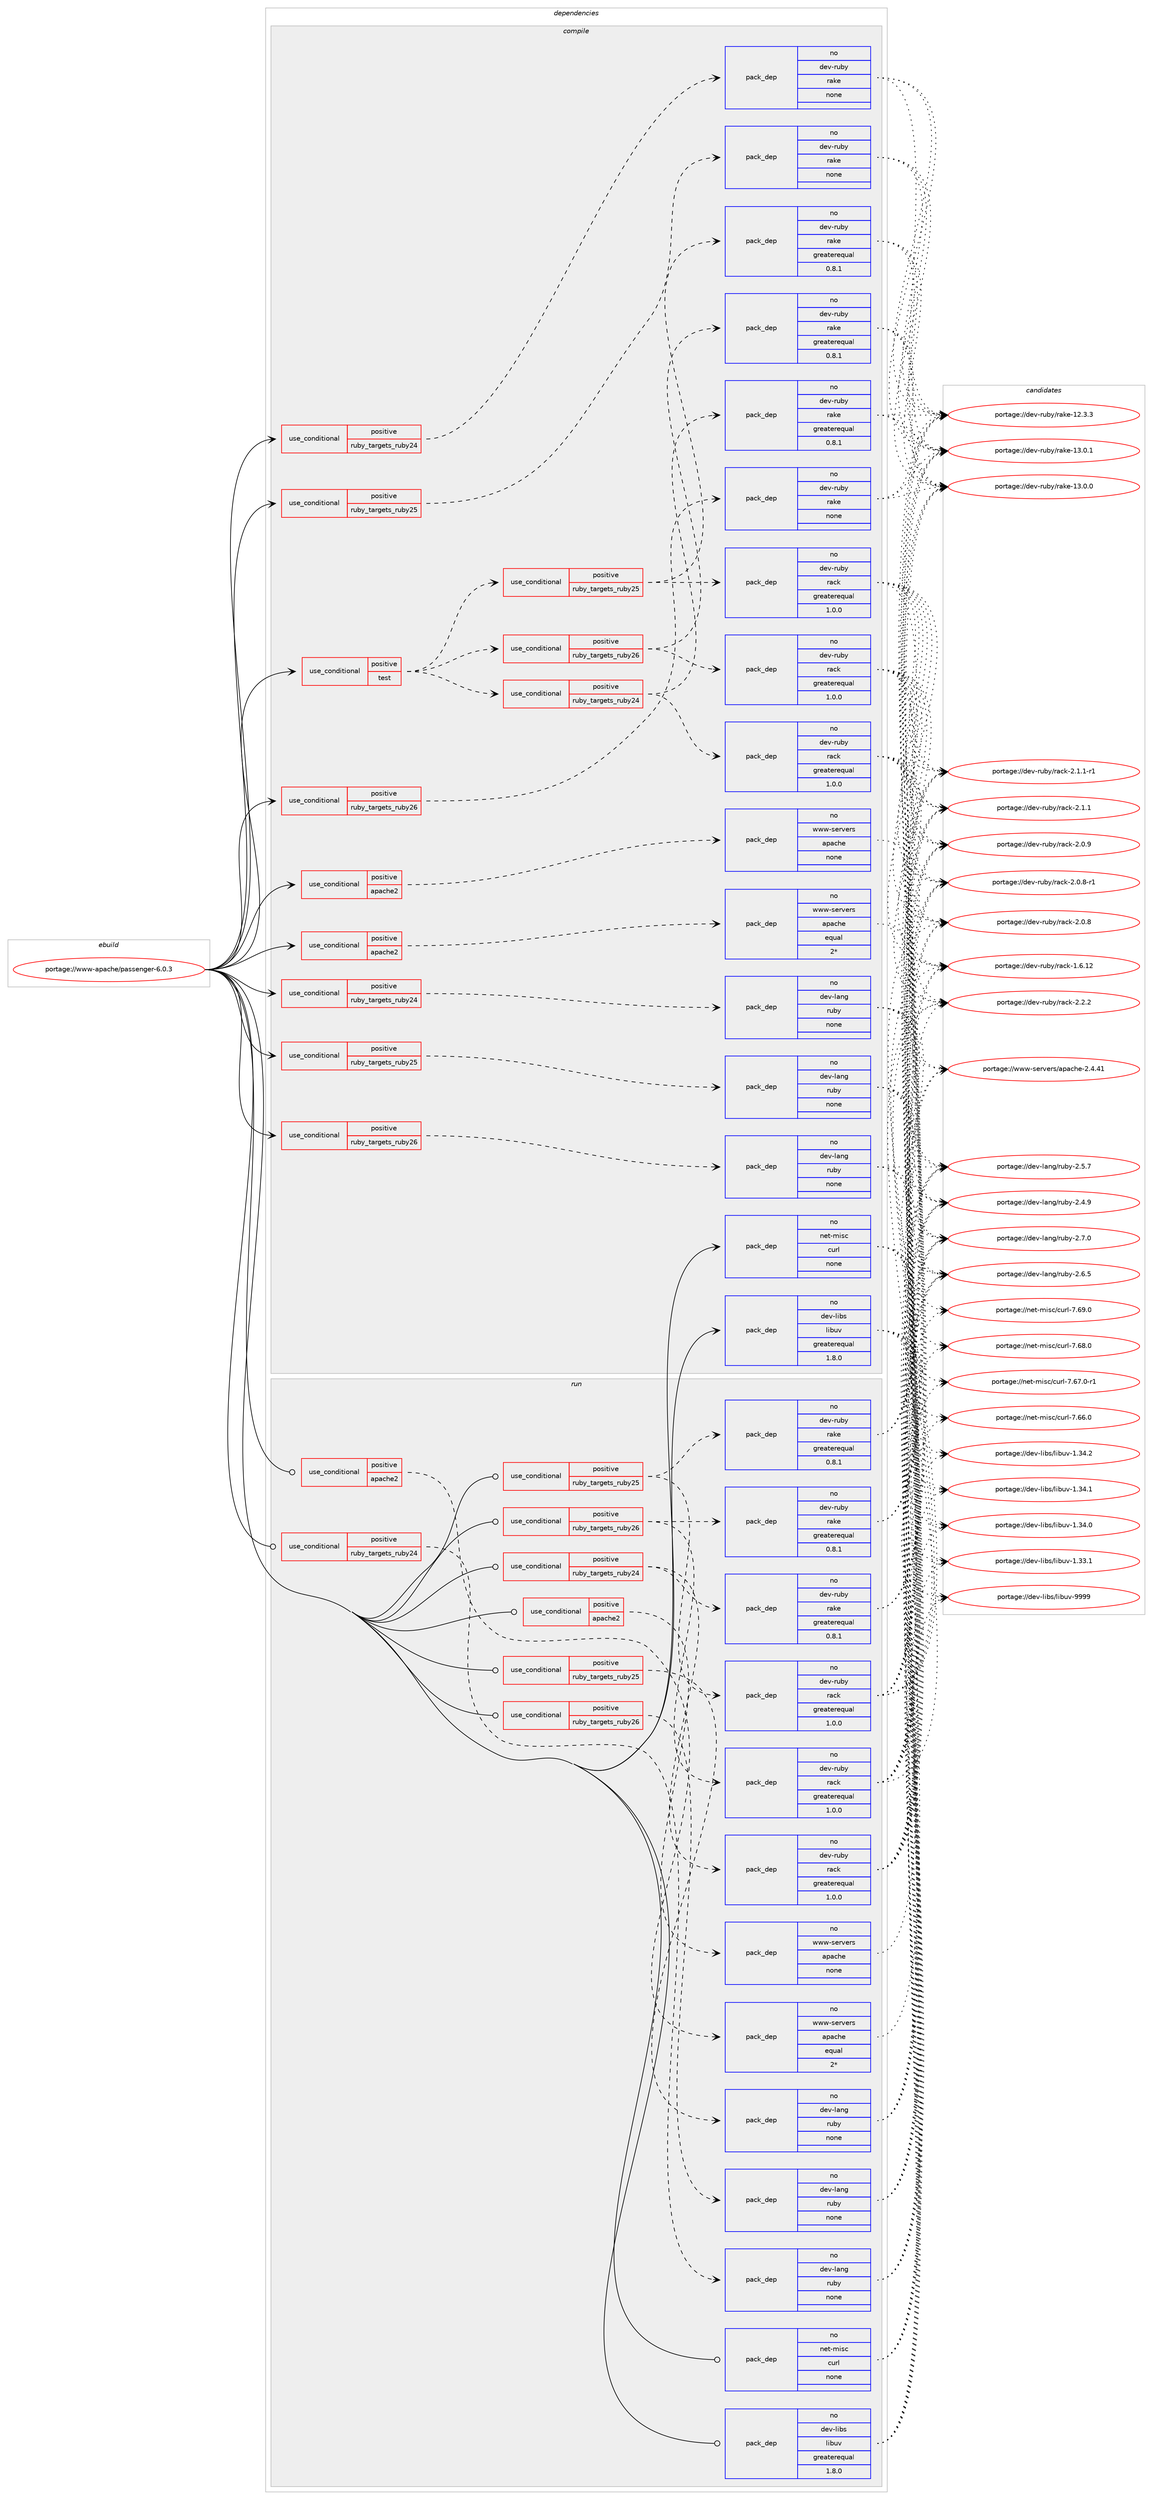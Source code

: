 digraph prolog {

# *************
# Graph options
# *************

newrank=true;
concentrate=true;
compound=true;
graph [rankdir=LR,fontname=Helvetica,fontsize=10,ranksep=1.5];#, ranksep=2.5, nodesep=0.2];
edge  [arrowhead=vee];
node  [fontname=Helvetica,fontsize=10];

# **********
# The ebuild
# **********

subgraph cluster_leftcol {
color=gray;
rank=same;
label=<<i>ebuild</i>>;
id [label="portage://www-apache/passenger-6.0.3", color=red, width=4, href="../www-apache/passenger-6.0.3.svg"];
}

# ****************
# The dependencies
# ****************

subgraph cluster_midcol {
color=gray;
label=<<i>dependencies</i>>;
subgraph cluster_compile {
fillcolor="#eeeeee";
style=filled;
label=<<i>compile</i>>;
subgraph cond2841 {
dependency19288 [label=<<TABLE BORDER="0" CELLBORDER="1" CELLSPACING="0" CELLPADDING="4"><TR><TD ROWSPAN="3" CELLPADDING="10">use_conditional</TD></TR><TR><TD>positive</TD></TR><TR><TD>apache2</TD></TR></TABLE>>, shape=none, color=red];
subgraph pack16091 {
dependency19289 [label=<<TABLE BORDER="0" CELLBORDER="1" CELLSPACING="0" CELLPADDING="4" WIDTH="220"><TR><TD ROWSPAN="6" CELLPADDING="30">pack_dep</TD></TR><TR><TD WIDTH="110">no</TD></TR><TR><TD>www-servers</TD></TR><TR><TD>apache</TD></TR><TR><TD>equal</TD></TR><TR><TD>2*</TD></TR></TABLE>>, shape=none, color=blue];
}
dependency19288:e -> dependency19289:w [weight=20,style="dashed",arrowhead="vee"];
}
id:e -> dependency19288:w [weight=20,style="solid",arrowhead="vee"];
subgraph cond2842 {
dependency19290 [label=<<TABLE BORDER="0" CELLBORDER="1" CELLSPACING="0" CELLPADDING="4"><TR><TD ROWSPAN="3" CELLPADDING="10">use_conditional</TD></TR><TR><TD>positive</TD></TR><TR><TD>apache2</TD></TR></TABLE>>, shape=none, color=red];
subgraph pack16092 {
dependency19291 [label=<<TABLE BORDER="0" CELLBORDER="1" CELLSPACING="0" CELLPADDING="4" WIDTH="220"><TR><TD ROWSPAN="6" CELLPADDING="30">pack_dep</TD></TR><TR><TD WIDTH="110">no</TD></TR><TR><TD>www-servers</TD></TR><TR><TD>apache</TD></TR><TR><TD>none</TD></TR><TR><TD></TD></TR></TABLE>>, shape=none, color=blue];
}
dependency19290:e -> dependency19291:w [weight=20,style="dashed",arrowhead="vee"];
}
id:e -> dependency19290:w [weight=20,style="solid",arrowhead="vee"];
subgraph cond2843 {
dependency19292 [label=<<TABLE BORDER="0" CELLBORDER="1" CELLSPACING="0" CELLPADDING="4"><TR><TD ROWSPAN="3" CELLPADDING="10">use_conditional</TD></TR><TR><TD>positive</TD></TR><TR><TD>ruby_targets_ruby24</TD></TR></TABLE>>, shape=none, color=red];
subgraph pack16093 {
dependency19293 [label=<<TABLE BORDER="0" CELLBORDER="1" CELLSPACING="0" CELLPADDING="4" WIDTH="220"><TR><TD ROWSPAN="6" CELLPADDING="30">pack_dep</TD></TR><TR><TD WIDTH="110">no</TD></TR><TR><TD>dev-lang</TD></TR><TR><TD>ruby</TD></TR><TR><TD>none</TD></TR><TR><TD></TD></TR></TABLE>>, shape=none, color=blue];
}
dependency19292:e -> dependency19293:w [weight=20,style="dashed",arrowhead="vee"];
}
id:e -> dependency19292:w [weight=20,style="solid",arrowhead="vee"];
subgraph cond2844 {
dependency19294 [label=<<TABLE BORDER="0" CELLBORDER="1" CELLSPACING="0" CELLPADDING="4"><TR><TD ROWSPAN="3" CELLPADDING="10">use_conditional</TD></TR><TR><TD>positive</TD></TR><TR><TD>ruby_targets_ruby24</TD></TR></TABLE>>, shape=none, color=red];
subgraph pack16094 {
dependency19295 [label=<<TABLE BORDER="0" CELLBORDER="1" CELLSPACING="0" CELLPADDING="4" WIDTH="220"><TR><TD ROWSPAN="6" CELLPADDING="30">pack_dep</TD></TR><TR><TD WIDTH="110">no</TD></TR><TR><TD>dev-ruby</TD></TR><TR><TD>rake</TD></TR><TR><TD>none</TD></TR><TR><TD></TD></TR></TABLE>>, shape=none, color=blue];
}
dependency19294:e -> dependency19295:w [weight=20,style="dashed",arrowhead="vee"];
}
id:e -> dependency19294:w [weight=20,style="solid",arrowhead="vee"];
subgraph cond2845 {
dependency19296 [label=<<TABLE BORDER="0" CELLBORDER="1" CELLSPACING="0" CELLPADDING="4"><TR><TD ROWSPAN="3" CELLPADDING="10">use_conditional</TD></TR><TR><TD>positive</TD></TR><TR><TD>ruby_targets_ruby25</TD></TR></TABLE>>, shape=none, color=red];
subgraph pack16095 {
dependency19297 [label=<<TABLE BORDER="0" CELLBORDER="1" CELLSPACING="0" CELLPADDING="4" WIDTH="220"><TR><TD ROWSPAN="6" CELLPADDING="30">pack_dep</TD></TR><TR><TD WIDTH="110">no</TD></TR><TR><TD>dev-lang</TD></TR><TR><TD>ruby</TD></TR><TR><TD>none</TD></TR><TR><TD></TD></TR></TABLE>>, shape=none, color=blue];
}
dependency19296:e -> dependency19297:w [weight=20,style="dashed",arrowhead="vee"];
}
id:e -> dependency19296:w [weight=20,style="solid",arrowhead="vee"];
subgraph cond2846 {
dependency19298 [label=<<TABLE BORDER="0" CELLBORDER="1" CELLSPACING="0" CELLPADDING="4"><TR><TD ROWSPAN="3" CELLPADDING="10">use_conditional</TD></TR><TR><TD>positive</TD></TR><TR><TD>ruby_targets_ruby25</TD></TR></TABLE>>, shape=none, color=red];
subgraph pack16096 {
dependency19299 [label=<<TABLE BORDER="0" CELLBORDER="1" CELLSPACING="0" CELLPADDING="4" WIDTH="220"><TR><TD ROWSPAN="6" CELLPADDING="30">pack_dep</TD></TR><TR><TD WIDTH="110">no</TD></TR><TR><TD>dev-ruby</TD></TR><TR><TD>rake</TD></TR><TR><TD>none</TD></TR><TR><TD></TD></TR></TABLE>>, shape=none, color=blue];
}
dependency19298:e -> dependency19299:w [weight=20,style="dashed",arrowhead="vee"];
}
id:e -> dependency19298:w [weight=20,style="solid",arrowhead="vee"];
subgraph cond2847 {
dependency19300 [label=<<TABLE BORDER="0" CELLBORDER="1" CELLSPACING="0" CELLPADDING="4"><TR><TD ROWSPAN="3" CELLPADDING="10">use_conditional</TD></TR><TR><TD>positive</TD></TR><TR><TD>ruby_targets_ruby26</TD></TR></TABLE>>, shape=none, color=red];
subgraph pack16097 {
dependency19301 [label=<<TABLE BORDER="0" CELLBORDER="1" CELLSPACING="0" CELLPADDING="4" WIDTH="220"><TR><TD ROWSPAN="6" CELLPADDING="30">pack_dep</TD></TR><TR><TD WIDTH="110">no</TD></TR><TR><TD>dev-lang</TD></TR><TR><TD>ruby</TD></TR><TR><TD>none</TD></TR><TR><TD></TD></TR></TABLE>>, shape=none, color=blue];
}
dependency19300:e -> dependency19301:w [weight=20,style="dashed",arrowhead="vee"];
}
id:e -> dependency19300:w [weight=20,style="solid",arrowhead="vee"];
subgraph cond2848 {
dependency19302 [label=<<TABLE BORDER="0" CELLBORDER="1" CELLSPACING="0" CELLPADDING="4"><TR><TD ROWSPAN="3" CELLPADDING="10">use_conditional</TD></TR><TR><TD>positive</TD></TR><TR><TD>ruby_targets_ruby26</TD></TR></TABLE>>, shape=none, color=red];
subgraph pack16098 {
dependency19303 [label=<<TABLE BORDER="0" CELLBORDER="1" CELLSPACING="0" CELLPADDING="4" WIDTH="220"><TR><TD ROWSPAN="6" CELLPADDING="30">pack_dep</TD></TR><TR><TD WIDTH="110">no</TD></TR><TR><TD>dev-ruby</TD></TR><TR><TD>rake</TD></TR><TR><TD>none</TD></TR><TR><TD></TD></TR></TABLE>>, shape=none, color=blue];
}
dependency19302:e -> dependency19303:w [weight=20,style="dashed",arrowhead="vee"];
}
id:e -> dependency19302:w [weight=20,style="solid",arrowhead="vee"];
subgraph cond2849 {
dependency19304 [label=<<TABLE BORDER="0" CELLBORDER="1" CELLSPACING="0" CELLPADDING="4"><TR><TD ROWSPAN="3" CELLPADDING="10">use_conditional</TD></TR><TR><TD>positive</TD></TR><TR><TD>test</TD></TR></TABLE>>, shape=none, color=red];
subgraph cond2850 {
dependency19305 [label=<<TABLE BORDER="0" CELLBORDER="1" CELLSPACING="0" CELLPADDING="4"><TR><TD ROWSPAN="3" CELLPADDING="10">use_conditional</TD></TR><TR><TD>positive</TD></TR><TR><TD>ruby_targets_ruby24</TD></TR></TABLE>>, shape=none, color=red];
subgraph pack16099 {
dependency19306 [label=<<TABLE BORDER="0" CELLBORDER="1" CELLSPACING="0" CELLPADDING="4" WIDTH="220"><TR><TD ROWSPAN="6" CELLPADDING="30">pack_dep</TD></TR><TR><TD WIDTH="110">no</TD></TR><TR><TD>dev-ruby</TD></TR><TR><TD>rack</TD></TR><TR><TD>greaterequal</TD></TR><TR><TD>1.0.0</TD></TR></TABLE>>, shape=none, color=blue];
}
dependency19305:e -> dependency19306:w [weight=20,style="dashed",arrowhead="vee"];
subgraph pack16100 {
dependency19307 [label=<<TABLE BORDER="0" CELLBORDER="1" CELLSPACING="0" CELLPADDING="4" WIDTH="220"><TR><TD ROWSPAN="6" CELLPADDING="30">pack_dep</TD></TR><TR><TD WIDTH="110">no</TD></TR><TR><TD>dev-ruby</TD></TR><TR><TD>rake</TD></TR><TR><TD>greaterequal</TD></TR><TR><TD>0.8.1</TD></TR></TABLE>>, shape=none, color=blue];
}
dependency19305:e -> dependency19307:w [weight=20,style="dashed",arrowhead="vee"];
}
dependency19304:e -> dependency19305:w [weight=20,style="dashed",arrowhead="vee"];
subgraph cond2851 {
dependency19308 [label=<<TABLE BORDER="0" CELLBORDER="1" CELLSPACING="0" CELLPADDING="4"><TR><TD ROWSPAN="3" CELLPADDING="10">use_conditional</TD></TR><TR><TD>positive</TD></TR><TR><TD>ruby_targets_ruby25</TD></TR></TABLE>>, shape=none, color=red];
subgraph pack16101 {
dependency19309 [label=<<TABLE BORDER="0" CELLBORDER="1" CELLSPACING="0" CELLPADDING="4" WIDTH="220"><TR><TD ROWSPAN="6" CELLPADDING="30">pack_dep</TD></TR><TR><TD WIDTH="110">no</TD></TR><TR><TD>dev-ruby</TD></TR><TR><TD>rack</TD></TR><TR><TD>greaterequal</TD></TR><TR><TD>1.0.0</TD></TR></TABLE>>, shape=none, color=blue];
}
dependency19308:e -> dependency19309:w [weight=20,style="dashed",arrowhead="vee"];
subgraph pack16102 {
dependency19310 [label=<<TABLE BORDER="0" CELLBORDER="1" CELLSPACING="0" CELLPADDING="4" WIDTH="220"><TR><TD ROWSPAN="6" CELLPADDING="30">pack_dep</TD></TR><TR><TD WIDTH="110">no</TD></TR><TR><TD>dev-ruby</TD></TR><TR><TD>rake</TD></TR><TR><TD>greaterequal</TD></TR><TR><TD>0.8.1</TD></TR></TABLE>>, shape=none, color=blue];
}
dependency19308:e -> dependency19310:w [weight=20,style="dashed",arrowhead="vee"];
}
dependency19304:e -> dependency19308:w [weight=20,style="dashed",arrowhead="vee"];
subgraph cond2852 {
dependency19311 [label=<<TABLE BORDER="0" CELLBORDER="1" CELLSPACING="0" CELLPADDING="4"><TR><TD ROWSPAN="3" CELLPADDING="10">use_conditional</TD></TR><TR><TD>positive</TD></TR><TR><TD>ruby_targets_ruby26</TD></TR></TABLE>>, shape=none, color=red];
subgraph pack16103 {
dependency19312 [label=<<TABLE BORDER="0" CELLBORDER="1" CELLSPACING="0" CELLPADDING="4" WIDTH="220"><TR><TD ROWSPAN="6" CELLPADDING="30">pack_dep</TD></TR><TR><TD WIDTH="110">no</TD></TR><TR><TD>dev-ruby</TD></TR><TR><TD>rack</TD></TR><TR><TD>greaterequal</TD></TR><TR><TD>1.0.0</TD></TR></TABLE>>, shape=none, color=blue];
}
dependency19311:e -> dependency19312:w [weight=20,style="dashed",arrowhead="vee"];
subgraph pack16104 {
dependency19313 [label=<<TABLE BORDER="0" CELLBORDER="1" CELLSPACING="0" CELLPADDING="4" WIDTH="220"><TR><TD ROWSPAN="6" CELLPADDING="30">pack_dep</TD></TR><TR><TD WIDTH="110">no</TD></TR><TR><TD>dev-ruby</TD></TR><TR><TD>rake</TD></TR><TR><TD>greaterequal</TD></TR><TR><TD>0.8.1</TD></TR></TABLE>>, shape=none, color=blue];
}
dependency19311:e -> dependency19313:w [weight=20,style="dashed",arrowhead="vee"];
}
dependency19304:e -> dependency19311:w [weight=20,style="dashed",arrowhead="vee"];
}
id:e -> dependency19304:w [weight=20,style="solid",arrowhead="vee"];
subgraph pack16105 {
dependency19314 [label=<<TABLE BORDER="0" CELLBORDER="1" CELLSPACING="0" CELLPADDING="4" WIDTH="220"><TR><TD ROWSPAN="6" CELLPADDING="30">pack_dep</TD></TR><TR><TD WIDTH="110">no</TD></TR><TR><TD>dev-libs</TD></TR><TR><TD>libuv</TD></TR><TR><TD>greaterequal</TD></TR><TR><TD>1.8.0</TD></TR></TABLE>>, shape=none, color=blue];
}
id:e -> dependency19314:w [weight=20,style="solid",arrowhead="vee"];
subgraph pack16106 {
dependency19315 [label=<<TABLE BORDER="0" CELLBORDER="1" CELLSPACING="0" CELLPADDING="4" WIDTH="220"><TR><TD ROWSPAN="6" CELLPADDING="30">pack_dep</TD></TR><TR><TD WIDTH="110">no</TD></TR><TR><TD>net-misc</TD></TR><TR><TD>curl</TD></TR><TR><TD>none</TD></TR><TR><TD></TD></TR></TABLE>>, shape=none, color=blue];
}
id:e -> dependency19315:w [weight=20,style="solid",arrowhead="vee"];
}
subgraph cluster_compileandrun {
fillcolor="#eeeeee";
style=filled;
label=<<i>compile and run</i>>;
}
subgraph cluster_run {
fillcolor="#eeeeee";
style=filled;
label=<<i>run</i>>;
subgraph cond2853 {
dependency19316 [label=<<TABLE BORDER="0" CELLBORDER="1" CELLSPACING="0" CELLPADDING="4"><TR><TD ROWSPAN="3" CELLPADDING="10">use_conditional</TD></TR><TR><TD>positive</TD></TR><TR><TD>apache2</TD></TR></TABLE>>, shape=none, color=red];
subgraph pack16107 {
dependency19317 [label=<<TABLE BORDER="0" CELLBORDER="1" CELLSPACING="0" CELLPADDING="4" WIDTH="220"><TR><TD ROWSPAN="6" CELLPADDING="30">pack_dep</TD></TR><TR><TD WIDTH="110">no</TD></TR><TR><TD>www-servers</TD></TR><TR><TD>apache</TD></TR><TR><TD>equal</TD></TR><TR><TD>2*</TD></TR></TABLE>>, shape=none, color=blue];
}
dependency19316:e -> dependency19317:w [weight=20,style="dashed",arrowhead="vee"];
}
id:e -> dependency19316:w [weight=20,style="solid",arrowhead="odot"];
subgraph cond2854 {
dependency19318 [label=<<TABLE BORDER="0" CELLBORDER="1" CELLSPACING="0" CELLPADDING="4"><TR><TD ROWSPAN="3" CELLPADDING="10">use_conditional</TD></TR><TR><TD>positive</TD></TR><TR><TD>apache2</TD></TR></TABLE>>, shape=none, color=red];
subgraph pack16108 {
dependency19319 [label=<<TABLE BORDER="0" CELLBORDER="1" CELLSPACING="0" CELLPADDING="4" WIDTH="220"><TR><TD ROWSPAN="6" CELLPADDING="30">pack_dep</TD></TR><TR><TD WIDTH="110">no</TD></TR><TR><TD>www-servers</TD></TR><TR><TD>apache</TD></TR><TR><TD>none</TD></TR><TR><TD></TD></TR></TABLE>>, shape=none, color=blue];
}
dependency19318:e -> dependency19319:w [weight=20,style="dashed",arrowhead="vee"];
}
id:e -> dependency19318:w [weight=20,style="solid",arrowhead="odot"];
subgraph cond2855 {
dependency19320 [label=<<TABLE BORDER="0" CELLBORDER="1" CELLSPACING="0" CELLPADDING="4"><TR><TD ROWSPAN="3" CELLPADDING="10">use_conditional</TD></TR><TR><TD>positive</TD></TR><TR><TD>ruby_targets_ruby24</TD></TR></TABLE>>, shape=none, color=red];
subgraph pack16109 {
dependency19321 [label=<<TABLE BORDER="0" CELLBORDER="1" CELLSPACING="0" CELLPADDING="4" WIDTH="220"><TR><TD ROWSPAN="6" CELLPADDING="30">pack_dep</TD></TR><TR><TD WIDTH="110">no</TD></TR><TR><TD>dev-lang</TD></TR><TR><TD>ruby</TD></TR><TR><TD>none</TD></TR><TR><TD></TD></TR></TABLE>>, shape=none, color=blue];
}
dependency19320:e -> dependency19321:w [weight=20,style="dashed",arrowhead="vee"];
}
id:e -> dependency19320:w [weight=20,style="solid",arrowhead="odot"];
subgraph cond2856 {
dependency19322 [label=<<TABLE BORDER="0" CELLBORDER="1" CELLSPACING="0" CELLPADDING="4"><TR><TD ROWSPAN="3" CELLPADDING="10">use_conditional</TD></TR><TR><TD>positive</TD></TR><TR><TD>ruby_targets_ruby24</TD></TR></TABLE>>, shape=none, color=red];
subgraph pack16110 {
dependency19323 [label=<<TABLE BORDER="0" CELLBORDER="1" CELLSPACING="0" CELLPADDING="4" WIDTH="220"><TR><TD ROWSPAN="6" CELLPADDING="30">pack_dep</TD></TR><TR><TD WIDTH="110">no</TD></TR><TR><TD>dev-ruby</TD></TR><TR><TD>rack</TD></TR><TR><TD>greaterequal</TD></TR><TR><TD>1.0.0</TD></TR></TABLE>>, shape=none, color=blue];
}
dependency19322:e -> dependency19323:w [weight=20,style="dashed",arrowhead="vee"];
subgraph pack16111 {
dependency19324 [label=<<TABLE BORDER="0" CELLBORDER="1" CELLSPACING="0" CELLPADDING="4" WIDTH="220"><TR><TD ROWSPAN="6" CELLPADDING="30">pack_dep</TD></TR><TR><TD WIDTH="110">no</TD></TR><TR><TD>dev-ruby</TD></TR><TR><TD>rake</TD></TR><TR><TD>greaterequal</TD></TR><TR><TD>0.8.1</TD></TR></TABLE>>, shape=none, color=blue];
}
dependency19322:e -> dependency19324:w [weight=20,style="dashed",arrowhead="vee"];
}
id:e -> dependency19322:w [weight=20,style="solid",arrowhead="odot"];
subgraph cond2857 {
dependency19325 [label=<<TABLE BORDER="0" CELLBORDER="1" CELLSPACING="0" CELLPADDING="4"><TR><TD ROWSPAN="3" CELLPADDING="10">use_conditional</TD></TR><TR><TD>positive</TD></TR><TR><TD>ruby_targets_ruby25</TD></TR></TABLE>>, shape=none, color=red];
subgraph pack16112 {
dependency19326 [label=<<TABLE BORDER="0" CELLBORDER="1" CELLSPACING="0" CELLPADDING="4" WIDTH="220"><TR><TD ROWSPAN="6" CELLPADDING="30">pack_dep</TD></TR><TR><TD WIDTH="110">no</TD></TR><TR><TD>dev-lang</TD></TR><TR><TD>ruby</TD></TR><TR><TD>none</TD></TR><TR><TD></TD></TR></TABLE>>, shape=none, color=blue];
}
dependency19325:e -> dependency19326:w [weight=20,style="dashed",arrowhead="vee"];
}
id:e -> dependency19325:w [weight=20,style="solid",arrowhead="odot"];
subgraph cond2858 {
dependency19327 [label=<<TABLE BORDER="0" CELLBORDER="1" CELLSPACING="0" CELLPADDING="4"><TR><TD ROWSPAN="3" CELLPADDING="10">use_conditional</TD></TR><TR><TD>positive</TD></TR><TR><TD>ruby_targets_ruby25</TD></TR></TABLE>>, shape=none, color=red];
subgraph pack16113 {
dependency19328 [label=<<TABLE BORDER="0" CELLBORDER="1" CELLSPACING="0" CELLPADDING="4" WIDTH="220"><TR><TD ROWSPAN="6" CELLPADDING="30">pack_dep</TD></TR><TR><TD WIDTH="110">no</TD></TR><TR><TD>dev-ruby</TD></TR><TR><TD>rack</TD></TR><TR><TD>greaterequal</TD></TR><TR><TD>1.0.0</TD></TR></TABLE>>, shape=none, color=blue];
}
dependency19327:e -> dependency19328:w [weight=20,style="dashed",arrowhead="vee"];
subgraph pack16114 {
dependency19329 [label=<<TABLE BORDER="0" CELLBORDER="1" CELLSPACING="0" CELLPADDING="4" WIDTH="220"><TR><TD ROWSPAN="6" CELLPADDING="30">pack_dep</TD></TR><TR><TD WIDTH="110">no</TD></TR><TR><TD>dev-ruby</TD></TR><TR><TD>rake</TD></TR><TR><TD>greaterequal</TD></TR><TR><TD>0.8.1</TD></TR></TABLE>>, shape=none, color=blue];
}
dependency19327:e -> dependency19329:w [weight=20,style="dashed",arrowhead="vee"];
}
id:e -> dependency19327:w [weight=20,style="solid",arrowhead="odot"];
subgraph cond2859 {
dependency19330 [label=<<TABLE BORDER="0" CELLBORDER="1" CELLSPACING="0" CELLPADDING="4"><TR><TD ROWSPAN="3" CELLPADDING="10">use_conditional</TD></TR><TR><TD>positive</TD></TR><TR><TD>ruby_targets_ruby26</TD></TR></TABLE>>, shape=none, color=red];
subgraph pack16115 {
dependency19331 [label=<<TABLE BORDER="0" CELLBORDER="1" CELLSPACING="0" CELLPADDING="4" WIDTH="220"><TR><TD ROWSPAN="6" CELLPADDING="30">pack_dep</TD></TR><TR><TD WIDTH="110">no</TD></TR><TR><TD>dev-lang</TD></TR><TR><TD>ruby</TD></TR><TR><TD>none</TD></TR><TR><TD></TD></TR></TABLE>>, shape=none, color=blue];
}
dependency19330:e -> dependency19331:w [weight=20,style="dashed",arrowhead="vee"];
}
id:e -> dependency19330:w [weight=20,style="solid",arrowhead="odot"];
subgraph cond2860 {
dependency19332 [label=<<TABLE BORDER="0" CELLBORDER="1" CELLSPACING="0" CELLPADDING="4"><TR><TD ROWSPAN="3" CELLPADDING="10">use_conditional</TD></TR><TR><TD>positive</TD></TR><TR><TD>ruby_targets_ruby26</TD></TR></TABLE>>, shape=none, color=red];
subgraph pack16116 {
dependency19333 [label=<<TABLE BORDER="0" CELLBORDER="1" CELLSPACING="0" CELLPADDING="4" WIDTH="220"><TR><TD ROWSPAN="6" CELLPADDING="30">pack_dep</TD></TR><TR><TD WIDTH="110">no</TD></TR><TR><TD>dev-ruby</TD></TR><TR><TD>rack</TD></TR><TR><TD>greaterequal</TD></TR><TR><TD>1.0.0</TD></TR></TABLE>>, shape=none, color=blue];
}
dependency19332:e -> dependency19333:w [weight=20,style="dashed",arrowhead="vee"];
subgraph pack16117 {
dependency19334 [label=<<TABLE BORDER="0" CELLBORDER="1" CELLSPACING="0" CELLPADDING="4" WIDTH="220"><TR><TD ROWSPAN="6" CELLPADDING="30">pack_dep</TD></TR><TR><TD WIDTH="110">no</TD></TR><TR><TD>dev-ruby</TD></TR><TR><TD>rake</TD></TR><TR><TD>greaterequal</TD></TR><TR><TD>0.8.1</TD></TR></TABLE>>, shape=none, color=blue];
}
dependency19332:e -> dependency19334:w [weight=20,style="dashed",arrowhead="vee"];
}
id:e -> dependency19332:w [weight=20,style="solid",arrowhead="odot"];
subgraph pack16118 {
dependency19335 [label=<<TABLE BORDER="0" CELLBORDER="1" CELLSPACING="0" CELLPADDING="4" WIDTH="220"><TR><TD ROWSPAN="6" CELLPADDING="30">pack_dep</TD></TR><TR><TD WIDTH="110">no</TD></TR><TR><TD>dev-libs</TD></TR><TR><TD>libuv</TD></TR><TR><TD>greaterequal</TD></TR><TR><TD>1.8.0</TD></TR></TABLE>>, shape=none, color=blue];
}
id:e -> dependency19335:w [weight=20,style="solid",arrowhead="odot"];
subgraph pack16119 {
dependency19336 [label=<<TABLE BORDER="0" CELLBORDER="1" CELLSPACING="0" CELLPADDING="4" WIDTH="220"><TR><TD ROWSPAN="6" CELLPADDING="30">pack_dep</TD></TR><TR><TD WIDTH="110">no</TD></TR><TR><TD>net-misc</TD></TR><TR><TD>curl</TD></TR><TR><TD>none</TD></TR><TR><TD></TD></TR></TABLE>>, shape=none, color=blue];
}
id:e -> dependency19336:w [weight=20,style="solid",arrowhead="odot"];
}
}

# **************
# The candidates
# **************

subgraph cluster_choices {
rank=same;
color=gray;
label=<<i>candidates</i>>;

subgraph choice16091 {
color=black;
nodesep=1;
choice119119119451151011141181011141154797112979910410145504652465249 [label="portage://www-servers/apache-2.4.41", color=red, width=4,href="../www-servers/apache-2.4.41.svg"];
dependency19289:e -> choice119119119451151011141181011141154797112979910410145504652465249:w [style=dotted,weight="100"];
}
subgraph choice16092 {
color=black;
nodesep=1;
choice119119119451151011141181011141154797112979910410145504652465249 [label="portage://www-servers/apache-2.4.41", color=red, width=4,href="../www-servers/apache-2.4.41.svg"];
dependency19291:e -> choice119119119451151011141181011141154797112979910410145504652465249:w [style=dotted,weight="100"];
}
subgraph choice16093 {
color=black;
nodesep=1;
choice10010111845108971101034711411798121455046554648 [label="portage://dev-lang/ruby-2.7.0", color=red, width=4,href="../dev-lang/ruby-2.7.0.svg"];
choice10010111845108971101034711411798121455046544653 [label="portage://dev-lang/ruby-2.6.5", color=red, width=4,href="../dev-lang/ruby-2.6.5.svg"];
choice10010111845108971101034711411798121455046534655 [label="portage://dev-lang/ruby-2.5.7", color=red, width=4,href="../dev-lang/ruby-2.5.7.svg"];
choice10010111845108971101034711411798121455046524657 [label="portage://dev-lang/ruby-2.4.9", color=red, width=4,href="../dev-lang/ruby-2.4.9.svg"];
dependency19293:e -> choice10010111845108971101034711411798121455046554648:w [style=dotted,weight="100"];
dependency19293:e -> choice10010111845108971101034711411798121455046544653:w [style=dotted,weight="100"];
dependency19293:e -> choice10010111845108971101034711411798121455046534655:w [style=dotted,weight="100"];
dependency19293:e -> choice10010111845108971101034711411798121455046524657:w [style=dotted,weight="100"];
}
subgraph choice16094 {
color=black;
nodesep=1;
choice1001011184511411798121471149710710145495146484649 [label="portage://dev-ruby/rake-13.0.1", color=red, width=4,href="../dev-ruby/rake-13.0.1.svg"];
choice1001011184511411798121471149710710145495146484648 [label="portage://dev-ruby/rake-13.0.0", color=red, width=4,href="../dev-ruby/rake-13.0.0.svg"];
choice1001011184511411798121471149710710145495046514651 [label="portage://dev-ruby/rake-12.3.3", color=red, width=4,href="../dev-ruby/rake-12.3.3.svg"];
dependency19295:e -> choice1001011184511411798121471149710710145495146484649:w [style=dotted,weight="100"];
dependency19295:e -> choice1001011184511411798121471149710710145495146484648:w [style=dotted,weight="100"];
dependency19295:e -> choice1001011184511411798121471149710710145495046514651:w [style=dotted,weight="100"];
}
subgraph choice16095 {
color=black;
nodesep=1;
choice10010111845108971101034711411798121455046554648 [label="portage://dev-lang/ruby-2.7.0", color=red, width=4,href="../dev-lang/ruby-2.7.0.svg"];
choice10010111845108971101034711411798121455046544653 [label="portage://dev-lang/ruby-2.6.5", color=red, width=4,href="../dev-lang/ruby-2.6.5.svg"];
choice10010111845108971101034711411798121455046534655 [label="portage://dev-lang/ruby-2.5.7", color=red, width=4,href="../dev-lang/ruby-2.5.7.svg"];
choice10010111845108971101034711411798121455046524657 [label="portage://dev-lang/ruby-2.4.9", color=red, width=4,href="../dev-lang/ruby-2.4.9.svg"];
dependency19297:e -> choice10010111845108971101034711411798121455046554648:w [style=dotted,weight="100"];
dependency19297:e -> choice10010111845108971101034711411798121455046544653:w [style=dotted,weight="100"];
dependency19297:e -> choice10010111845108971101034711411798121455046534655:w [style=dotted,weight="100"];
dependency19297:e -> choice10010111845108971101034711411798121455046524657:w [style=dotted,weight="100"];
}
subgraph choice16096 {
color=black;
nodesep=1;
choice1001011184511411798121471149710710145495146484649 [label="portage://dev-ruby/rake-13.0.1", color=red, width=4,href="../dev-ruby/rake-13.0.1.svg"];
choice1001011184511411798121471149710710145495146484648 [label="portage://dev-ruby/rake-13.0.0", color=red, width=4,href="../dev-ruby/rake-13.0.0.svg"];
choice1001011184511411798121471149710710145495046514651 [label="portage://dev-ruby/rake-12.3.3", color=red, width=4,href="../dev-ruby/rake-12.3.3.svg"];
dependency19299:e -> choice1001011184511411798121471149710710145495146484649:w [style=dotted,weight="100"];
dependency19299:e -> choice1001011184511411798121471149710710145495146484648:w [style=dotted,weight="100"];
dependency19299:e -> choice1001011184511411798121471149710710145495046514651:w [style=dotted,weight="100"];
}
subgraph choice16097 {
color=black;
nodesep=1;
choice10010111845108971101034711411798121455046554648 [label="portage://dev-lang/ruby-2.7.0", color=red, width=4,href="../dev-lang/ruby-2.7.0.svg"];
choice10010111845108971101034711411798121455046544653 [label="portage://dev-lang/ruby-2.6.5", color=red, width=4,href="../dev-lang/ruby-2.6.5.svg"];
choice10010111845108971101034711411798121455046534655 [label="portage://dev-lang/ruby-2.5.7", color=red, width=4,href="../dev-lang/ruby-2.5.7.svg"];
choice10010111845108971101034711411798121455046524657 [label="portage://dev-lang/ruby-2.4.9", color=red, width=4,href="../dev-lang/ruby-2.4.9.svg"];
dependency19301:e -> choice10010111845108971101034711411798121455046554648:w [style=dotted,weight="100"];
dependency19301:e -> choice10010111845108971101034711411798121455046544653:w [style=dotted,weight="100"];
dependency19301:e -> choice10010111845108971101034711411798121455046534655:w [style=dotted,weight="100"];
dependency19301:e -> choice10010111845108971101034711411798121455046524657:w [style=dotted,weight="100"];
}
subgraph choice16098 {
color=black;
nodesep=1;
choice1001011184511411798121471149710710145495146484649 [label="portage://dev-ruby/rake-13.0.1", color=red, width=4,href="../dev-ruby/rake-13.0.1.svg"];
choice1001011184511411798121471149710710145495146484648 [label="portage://dev-ruby/rake-13.0.0", color=red, width=4,href="../dev-ruby/rake-13.0.0.svg"];
choice1001011184511411798121471149710710145495046514651 [label="portage://dev-ruby/rake-12.3.3", color=red, width=4,href="../dev-ruby/rake-12.3.3.svg"];
dependency19303:e -> choice1001011184511411798121471149710710145495146484649:w [style=dotted,weight="100"];
dependency19303:e -> choice1001011184511411798121471149710710145495146484648:w [style=dotted,weight="100"];
dependency19303:e -> choice1001011184511411798121471149710710145495046514651:w [style=dotted,weight="100"];
}
subgraph choice16099 {
color=black;
nodesep=1;
choice1001011184511411798121471149799107455046504650 [label="portage://dev-ruby/rack-2.2.2", color=red, width=4,href="../dev-ruby/rack-2.2.2.svg"];
choice10010111845114117981214711497991074550464946494511449 [label="portage://dev-ruby/rack-2.1.1-r1", color=red, width=4,href="../dev-ruby/rack-2.1.1-r1.svg"];
choice1001011184511411798121471149799107455046494649 [label="portage://dev-ruby/rack-2.1.1", color=red, width=4,href="../dev-ruby/rack-2.1.1.svg"];
choice1001011184511411798121471149799107455046484657 [label="portage://dev-ruby/rack-2.0.9", color=red, width=4,href="../dev-ruby/rack-2.0.9.svg"];
choice10010111845114117981214711497991074550464846564511449 [label="portage://dev-ruby/rack-2.0.8-r1", color=red, width=4,href="../dev-ruby/rack-2.0.8-r1.svg"];
choice1001011184511411798121471149799107455046484656 [label="portage://dev-ruby/rack-2.0.8", color=red, width=4,href="../dev-ruby/rack-2.0.8.svg"];
choice100101118451141179812147114979910745494654464950 [label="portage://dev-ruby/rack-1.6.12", color=red, width=4,href="../dev-ruby/rack-1.6.12.svg"];
dependency19306:e -> choice1001011184511411798121471149799107455046504650:w [style=dotted,weight="100"];
dependency19306:e -> choice10010111845114117981214711497991074550464946494511449:w [style=dotted,weight="100"];
dependency19306:e -> choice1001011184511411798121471149799107455046494649:w [style=dotted,weight="100"];
dependency19306:e -> choice1001011184511411798121471149799107455046484657:w [style=dotted,weight="100"];
dependency19306:e -> choice10010111845114117981214711497991074550464846564511449:w [style=dotted,weight="100"];
dependency19306:e -> choice1001011184511411798121471149799107455046484656:w [style=dotted,weight="100"];
dependency19306:e -> choice100101118451141179812147114979910745494654464950:w [style=dotted,weight="100"];
}
subgraph choice16100 {
color=black;
nodesep=1;
choice1001011184511411798121471149710710145495146484649 [label="portage://dev-ruby/rake-13.0.1", color=red, width=4,href="../dev-ruby/rake-13.0.1.svg"];
choice1001011184511411798121471149710710145495146484648 [label="portage://dev-ruby/rake-13.0.0", color=red, width=4,href="../dev-ruby/rake-13.0.0.svg"];
choice1001011184511411798121471149710710145495046514651 [label="portage://dev-ruby/rake-12.3.3", color=red, width=4,href="../dev-ruby/rake-12.3.3.svg"];
dependency19307:e -> choice1001011184511411798121471149710710145495146484649:w [style=dotted,weight="100"];
dependency19307:e -> choice1001011184511411798121471149710710145495146484648:w [style=dotted,weight="100"];
dependency19307:e -> choice1001011184511411798121471149710710145495046514651:w [style=dotted,weight="100"];
}
subgraph choice16101 {
color=black;
nodesep=1;
choice1001011184511411798121471149799107455046504650 [label="portage://dev-ruby/rack-2.2.2", color=red, width=4,href="../dev-ruby/rack-2.2.2.svg"];
choice10010111845114117981214711497991074550464946494511449 [label="portage://dev-ruby/rack-2.1.1-r1", color=red, width=4,href="../dev-ruby/rack-2.1.1-r1.svg"];
choice1001011184511411798121471149799107455046494649 [label="portage://dev-ruby/rack-2.1.1", color=red, width=4,href="../dev-ruby/rack-2.1.1.svg"];
choice1001011184511411798121471149799107455046484657 [label="portage://dev-ruby/rack-2.0.9", color=red, width=4,href="../dev-ruby/rack-2.0.9.svg"];
choice10010111845114117981214711497991074550464846564511449 [label="portage://dev-ruby/rack-2.0.8-r1", color=red, width=4,href="../dev-ruby/rack-2.0.8-r1.svg"];
choice1001011184511411798121471149799107455046484656 [label="portage://dev-ruby/rack-2.0.8", color=red, width=4,href="../dev-ruby/rack-2.0.8.svg"];
choice100101118451141179812147114979910745494654464950 [label="portage://dev-ruby/rack-1.6.12", color=red, width=4,href="../dev-ruby/rack-1.6.12.svg"];
dependency19309:e -> choice1001011184511411798121471149799107455046504650:w [style=dotted,weight="100"];
dependency19309:e -> choice10010111845114117981214711497991074550464946494511449:w [style=dotted,weight="100"];
dependency19309:e -> choice1001011184511411798121471149799107455046494649:w [style=dotted,weight="100"];
dependency19309:e -> choice1001011184511411798121471149799107455046484657:w [style=dotted,weight="100"];
dependency19309:e -> choice10010111845114117981214711497991074550464846564511449:w [style=dotted,weight="100"];
dependency19309:e -> choice1001011184511411798121471149799107455046484656:w [style=dotted,weight="100"];
dependency19309:e -> choice100101118451141179812147114979910745494654464950:w [style=dotted,weight="100"];
}
subgraph choice16102 {
color=black;
nodesep=1;
choice1001011184511411798121471149710710145495146484649 [label="portage://dev-ruby/rake-13.0.1", color=red, width=4,href="../dev-ruby/rake-13.0.1.svg"];
choice1001011184511411798121471149710710145495146484648 [label="portage://dev-ruby/rake-13.0.0", color=red, width=4,href="../dev-ruby/rake-13.0.0.svg"];
choice1001011184511411798121471149710710145495046514651 [label="portage://dev-ruby/rake-12.3.3", color=red, width=4,href="../dev-ruby/rake-12.3.3.svg"];
dependency19310:e -> choice1001011184511411798121471149710710145495146484649:w [style=dotted,weight="100"];
dependency19310:e -> choice1001011184511411798121471149710710145495146484648:w [style=dotted,weight="100"];
dependency19310:e -> choice1001011184511411798121471149710710145495046514651:w [style=dotted,weight="100"];
}
subgraph choice16103 {
color=black;
nodesep=1;
choice1001011184511411798121471149799107455046504650 [label="portage://dev-ruby/rack-2.2.2", color=red, width=4,href="../dev-ruby/rack-2.2.2.svg"];
choice10010111845114117981214711497991074550464946494511449 [label="portage://dev-ruby/rack-2.1.1-r1", color=red, width=4,href="../dev-ruby/rack-2.1.1-r1.svg"];
choice1001011184511411798121471149799107455046494649 [label="portage://dev-ruby/rack-2.1.1", color=red, width=4,href="../dev-ruby/rack-2.1.1.svg"];
choice1001011184511411798121471149799107455046484657 [label="portage://dev-ruby/rack-2.0.9", color=red, width=4,href="../dev-ruby/rack-2.0.9.svg"];
choice10010111845114117981214711497991074550464846564511449 [label="portage://dev-ruby/rack-2.0.8-r1", color=red, width=4,href="../dev-ruby/rack-2.0.8-r1.svg"];
choice1001011184511411798121471149799107455046484656 [label="portage://dev-ruby/rack-2.0.8", color=red, width=4,href="../dev-ruby/rack-2.0.8.svg"];
choice100101118451141179812147114979910745494654464950 [label="portage://dev-ruby/rack-1.6.12", color=red, width=4,href="../dev-ruby/rack-1.6.12.svg"];
dependency19312:e -> choice1001011184511411798121471149799107455046504650:w [style=dotted,weight="100"];
dependency19312:e -> choice10010111845114117981214711497991074550464946494511449:w [style=dotted,weight="100"];
dependency19312:e -> choice1001011184511411798121471149799107455046494649:w [style=dotted,weight="100"];
dependency19312:e -> choice1001011184511411798121471149799107455046484657:w [style=dotted,weight="100"];
dependency19312:e -> choice10010111845114117981214711497991074550464846564511449:w [style=dotted,weight="100"];
dependency19312:e -> choice1001011184511411798121471149799107455046484656:w [style=dotted,weight="100"];
dependency19312:e -> choice100101118451141179812147114979910745494654464950:w [style=dotted,weight="100"];
}
subgraph choice16104 {
color=black;
nodesep=1;
choice1001011184511411798121471149710710145495146484649 [label="portage://dev-ruby/rake-13.0.1", color=red, width=4,href="../dev-ruby/rake-13.0.1.svg"];
choice1001011184511411798121471149710710145495146484648 [label="portage://dev-ruby/rake-13.0.0", color=red, width=4,href="../dev-ruby/rake-13.0.0.svg"];
choice1001011184511411798121471149710710145495046514651 [label="portage://dev-ruby/rake-12.3.3", color=red, width=4,href="../dev-ruby/rake-12.3.3.svg"];
dependency19313:e -> choice1001011184511411798121471149710710145495146484649:w [style=dotted,weight="100"];
dependency19313:e -> choice1001011184511411798121471149710710145495146484648:w [style=dotted,weight="100"];
dependency19313:e -> choice1001011184511411798121471149710710145495046514651:w [style=dotted,weight="100"];
}
subgraph choice16105 {
color=black;
nodesep=1;
choice100101118451081059811547108105981171184557575757 [label="portage://dev-libs/libuv-9999", color=red, width=4,href="../dev-libs/libuv-9999.svg"];
choice1001011184510810598115471081059811711845494651524650 [label="portage://dev-libs/libuv-1.34.2", color=red, width=4,href="../dev-libs/libuv-1.34.2.svg"];
choice1001011184510810598115471081059811711845494651524649 [label="portage://dev-libs/libuv-1.34.1", color=red, width=4,href="../dev-libs/libuv-1.34.1.svg"];
choice1001011184510810598115471081059811711845494651524648 [label="portage://dev-libs/libuv-1.34.0", color=red, width=4,href="../dev-libs/libuv-1.34.0.svg"];
choice1001011184510810598115471081059811711845494651514649 [label="portage://dev-libs/libuv-1.33.1", color=red, width=4,href="../dev-libs/libuv-1.33.1.svg"];
dependency19314:e -> choice100101118451081059811547108105981171184557575757:w [style=dotted,weight="100"];
dependency19314:e -> choice1001011184510810598115471081059811711845494651524650:w [style=dotted,weight="100"];
dependency19314:e -> choice1001011184510810598115471081059811711845494651524649:w [style=dotted,weight="100"];
dependency19314:e -> choice1001011184510810598115471081059811711845494651524648:w [style=dotted,weight="100"];
dependency19314:e -> choice1001011184510810598115471081059811711845494651514649:w [style=dotted,weight="100"];
}
subgraph choice16106 {
color=black;
nodesep=1;
choice1101011164510910511599479911711410845554654574648 [label="portage://net-misc/curl-7.69.0", color=red, width=4,href="../net-misc/curl-7.69.0.svg"];
choice1101011164510910511599479911711410845554654564648 [label="portage://net-misc/curl-7.68.0", color=red, width=4,href="../net-misc/curl-7.68.0.svg"];
choice11010111645109105115994799117114108455546545546484511449 [label="portage://net-misc/curl-7.67.0-r1", color=red, width=4,href="../net-misc/curl-7.67.0-r1.svg"];
choice1101011164510910511599479911711410845554654544648 [label="portage://net-misc/curl-7.66.0", color=red, width=4,href="../net-misc/curl-7.66.0.svg"];
dependency19315:e -> choice1101011164510910511599479911711410845554654574648:w [style=dotted,weight="100"];
dependency19315:e -> choice1101011164510910511599479911711410845554654564648:w [style=dotted,weight="100"];
dependency19315:e -> choice11010111645109105115994799117114108455546545546484511449:w [style=dotted,weight="100"];
dependency19315:e -> choice1101011164510910511599479911711410845554654544648:w [style=dotted,weight="100"];
}
subgraph choice16107 {
color=black;
nodesep=1;
choice119119119451151011141181011141154797112979910410145504652465249 [label="portage://www-servers/apache-2.4.41", color=red, width=4,href="../www-servers/apache-2.4.41.svg"];
dependency19317:e -> choice119119119451151011141181011141154797112979910410145504652465249:w [style=dotted,weight="100"];
}
subgraph choice16108 {
color=black;
nodesep=1;
choice119119119451151011141181011141154797112979910410145504652465249 [label="portage://www-servers/apache-2.4.41", color=red, width=4,href="../www-servers/apache-2.4.41.svg"];
dependency19319:e -> choice119119119451151011141181011141154797112979910410145504652465249:w [style=dotted,weight="100"];
}
subgraph choice16109 {
color=black;
nodesep=1;
choice10010111845108971101034711411798121455046554648 [label="portage://dev-lang/ruby-2.7.0", color=red, width=4,href="../dev-lang/ruby-2.7.0.svg"];
choice10010111845108971101034711411798121455046544653 [label="portage://dev-lang/ruby-2.6.5", color=red, width=4,href="../dev-lang/ruby-2.6.5.svg"];
choice10010111845108971101034711411798121455046534655 [label="portage://dev-lang/ruby-2.5.7", color=red, width=4,href="../dev-lang/ruby-2.5.7.svg"];
choice10010111845108971101034711411798121455046524657 [label="portage://dev-lang/ruby-2.4.9", color=red, width=4,href="../dev-lang/ruby-2.4.9.svg"];
dependency19321:e -> choice10010111845108971101034711411798121455046554648:w [style=dotted,weight="100"];
dependency19321:e -> choice10010111845108971101034711411798121455046544653:w [style=dotted,weight="100"];
dependency19321:e -> choice10010111845108971101034711411798121455046534655:w [style=dotted,weight="100"];
dependency19321:e -> choice10010111845108971101034711411798121455046524657:w [style=dotted,weight="100"];
}
subgraph choice16110 {
color=black;
nodesep=1;
choice1001011184511411798121471149799107455046504650 [label="portage://dev-ruby/rack-2.2.2", color=red, width=4,href="../dev-ruby/rack-2.2.2.svg"];
choice10010111845114117981214711497991074550464946494511449 [label="portage://dev-ruby/rack-2.1.1-r1", color=red, width=4,href="../dev-ruby/rack-2.1.1-r1.svg"];
choice1001011184511411798121471149799107455046494649 [label="portage://dev-ruby/rack-2.1.1", color=red, width=4,href="../dev-ruby/rack-2.1.1.svg"];
choice1001011184511411798121471149799107455046484657 [label="portage://dev-ruby/rack-2.0.9", color=red, width=4,href="../dev-ruby/rack-2.0.9.svg"];
choice10010111845114117981214711497991074550464846564511449 [label="portage://dev-ruby/rack-2.0.8-r1", color=red, width=4,href="../dev-ruby/rack-2.0.8-r1.svg"];
choice1001011184511411798121471149799107455046484656 [label="portage://dev-ruby/rack-2.0.8", color=red, width=4,href="../dev-ruby/rack-2.0.8.svg"];
choice100101118451141179812147114979910745494654464950 [label="portage://dev-ruby/rack-1.6.12", color=red, width=4,href="../dev-ruby/rack-1.6.12.svg"];
dependency19323:e -> choice1001011184511411798121471149799107455046504650:w [style=dotted,weight="100"];
dependency19323:e -> choice10010111845114117981214711497991074550464946494511449:w [style=dotted,weight="100"];
dependency19323:e -> choice1001011184511411798121471149799107455046494649:w [style=dotted,weight="100"];
dependency19323:e -> choice1001011184511411798121471149799107455046484657:w [style=dotted,weight="100"];
dependency19323:e -> choice10010111845114117981214711497991074550464846564511449:w [style=dotted,weight="100"];
dependency19323:e -> choice1001011184511411798121471149799107455046484656:w [style=dotted,weight="100"];
dependency19323:e -> choice100101118451141179812147114979910745494654464950:w [style=dotted,weight="100"];
}
subgraph choice16111 {
color=black;
nodesep=1;
choice1001011184511411798121471149710710145495146484649 [label="portage://dev-ruby/rake-13.0.1", color=red, width=4,href="../dev-ruby/rake-13.0.1.svg"];
choice1001011184511411798121471149710710145495146484648 [label="portage://dev-ruby/rake-13.0.0", color=red, width=4,href="../dev-ruby/rake-13.0.0.svg"];
choice1001011184511411798121471149710710145495046514651 [label="portage://dev-ruby/rake-12.3.3", color=red, width=4,href="../dev-ruby/rake-12.3.3.svg"];
dependency19324:e -> choice1001011184511411798121471149710710145495146484649:w [style=dotted,weight="100"];
dependency19324:e -> choice1001011184511411798121471149710710145495146484648:w [style=dotted,weight="100"];
dependency19324:e -> choice1001011184511411798121471149710710145495046514651:w [style=dotted,weight="100"];
}
subgraph choice16112 {
color=black;
nodesep=1;
choice10010111845108971101034711411798121455046554648 [label="portage://dev-lang/ruby-2.7.0", color=red, width=4,href="../dev-lang/ruby-2.7.0.svg"];
choice10010111845108971101034711411798121455046544653 [label="portage://dev-lang/ruby-2.6.5", color=red, width=4,href="../dev-lang/ruby-2.6.5.svg"];
choice10010111845108971101034711411798121455046534655 [label="portage://dev-lang/ruby-2.5.7", color=red, width=4,href="../dev-lang/ruby-2.5.7.svg"];
choice10010111845108971101034711411798121455046524657 [label="portage://dev-lang/ruby-2.4.9", color=red, width=4,href="../dev-lang/ruby-2.4.9.svg"];
dependency19326:e -> choice10010111845108971101034711411798121455046554648:w [style=dotted,weight="100"];
dependency19326:e -> choice10010111845108971101034711411798121455046544653:w [style=dotted,weight="100"];
dependency19326:e -> choice10010111845108971101034711411798121455046534655:w [style=dotted,weight="100"];
dependency19326:e -> choice10010111845108971101034711411798121455046524657:w [style=dotted,weight="100"];
}
subgraph choice16113 {
color=black;
nodesep=1;
choice1001011184511411798121471149799107455046504650 [label="portage://dev-ruby/rack-2.2.2", color=red, width=4,href="../dev-ruby/rack-2.2.2.svg"];
choice10010111845114117981214711497991074550464946494511449 [label="portage://dev-ruby/rack-2.1.1-r1", color=red, width=4,href="../dev-ruby/rack-2.1.1-r1.svg"];
choice1001011184511411798121471149799107455046494649 [label="portage://dev-ruby/rack-2.1.1", color=red, width=4,href="../dev-ruby/rack-2.1.1.svg"];
choice1001011184511411798121471149799107455046484657 [label="portage://dev-ruby/rack-2.0.9", color=red, width=4,href="../dev-ruby/rack-2.0.9.svg"];
choice10010111845114117981214711497991074550464846564511449 [label="portage://dev-ruby/rack-2.0.8-r1", color=red, width=4,href="../dev-ruby/rack-2.0.8-r1.svg"];
choice1001011184511411798121471149799107455046484656 [label="portage://dev-ruby/rack-2.0.8", color=red, width=4,href="../dev-ruby/rack-2.0.8.svg"];
choice100101118451141179812147114979910745494654464950 [label="portage://dev-ruby/rack-1.6.12", color=red, width=4,href="../dev-ruby/rack-1.6.12.svg"];
dependency19328:e -> choice1001011184511411798121471149799107455046504650:w [style=dotted,weight="100"];
dependency19328:e -> choice10010111845114117981214711497991074550464946494511449:w [style=dotted,weight="100"];
dependency19328:e -> choice1001011184511411798121471149799107455046494649:w [style=dotted,weight="100"];
dependency19328:e -> choice1001011184511411798121471149799107455046484657:w [style=dotted,weight="100"];
dependency19328:e -> choice10010111845114117981214711497991074550464846564511449:w [style=dotted,weight="100"];
dependency19328:e -> choice1001011184511411798121471149799107455046484656:w [style=dotted,weight="100"];
dependency19328:e -> choice100101118451141179812147114979910745494654464950:w [style=dotted,weight="100"];
}
subgraph choice16114 {
color=black;
nodesep=1;
choice1001011184511411798121471149710710145495146484649 [label="portage://dev-ruby/rake-13.0.1", color=red, width=4,href="../dev-ruby/rake-13.0.1.svg"];
choice1001011184511411798121471149710710145495146484648 [label="portage://dev-ruby/rake-13.0.0", color=red, width=4,href="../dev-ruby/rake-13.0.0.svg"];
choice1001011184511411798121471149710710145495046514651 [label="portage://dev-ruby/rake-12.3.3", color=red, width=4,href="../dev-ruby/rake-12.3.3.svg"];
dependency19329:e -> choice1001011184511411798121471149710710145495146484649:w [style=dotted,weight="100"];
dependency19329:e -> choice1001011184511411798121471149710710145495146484648:w [style=dotted,weight="100"];
dependency19329:e -> choice1001011184511411798121471149710710145495046514651:w [style=dotted,weight="100"];
}
subgraph choice16115 {
color=black;
nodesep=1;
choice10010111845108971101034711411798121455046554648 [label="portage://dev-lang/ruby-2.7.0", color=red, width=4,href="../dev-lang/ruby-2.7.0.svg"];
choice10010111845108971101034711411798121455046544653 [label="portage://dev-lang/ruby-2.6.5", color=red, width=4,href="../dev-lang/ruby-2.6.5.svg"];
choice10010111845108971101034711411798121455046534655 [label="portage://dev-lang/ruby-2.5.7", color=red, width=4,href="../dev-lang/ruby-2.5.7.svg"];
choice10010111845108971101034711411798121455046524657 [label="portage://dev-lang/ruby-2.4.9", color=red, width=4,href="../dev-lang/ruby-2.4.9.svg"];
dependency19331:e -> choice10010111845108971101034711411798121455046554648:w [style=dotted,weight="100"];
dependency19331:e -> choice10010111845108971101034711411798121455046544653:w [style=dotted,weight="100"];
dependency19331:e -> choice10010111845108971101034711411798121455046534655:w [style=dotted,weight="100"];
dependency19331:e -> choice10010111845108971101034711411798121455046524657:w [style=dotted,weight="100"];
}
subgraph choice16116 {
color=black;
nodesep=1;
choice1001011184511411798121471149799107455046504650 [label="portage://dev-ruby/rack-2.2.2", color=red, width=4,href="../dev-ruby/rack-2.2.2.svg"];
choice10010111845114117981214711497991074550464946494511449 [label="portage://dev-ruby/rack-2.1.1-r1", color=red, width=4,href="../dev-ruby/rack-2.1.1-r1.svg"];
choice1001011184511411798121471149799107455046494649 [label="portage://dev-ruby/rack-2.1.1", color=red, width=4,href="../dev-ruby/rack-2.1.1.svg"];
choice1001011184511411798121471149799107455046484657 [label="portage://dev-ruby/rack-2.0.9", color=red, width=4,href="../dev-ruby/rack-2.0.9.svg"];
choice10010111845114117981214711497991074550464846564511449 [label="portage://dev-ruby/rack-2.0.8-r1", color=red, width=4,href="../dev-ruby/rack-2.0.8-r1.svg"];
choice1001011184511411798121471149799107455046484656 [label="portage://dev-ruby/rack-2.0.8", color=red, width=4,href="../dev-ruby/rack-2.0.8.svg"];
choice100101118451141179812147114979910745494654464950 [label="portage://dev-ruby/rack-1.6.12", color=red, width=4,href="../dev-ruby/rack-1.6.12.svg"];
dependency19333:e -> choice1001011184511411798121471149799107455046504650:w [style=dotted,weight="100"];
dependency19333:e -> choice10010111845114117981214711497991074550464946494511449:w [style=dotted,weight="100"];
dependency19333:e -> choice1001011184511411798121471149799107455046494649:w [style=dotted,weight="100"];
dependency19333:e -> choice1001011184511411798121471149799107455046484657:w [style=dotted,weight="100"];
dependency19333:e -> choice10010111845114117981214711497991074550464846564511449:w [style=dotted,weight="100"];
dependency19333:e -> choice1001011184511411798121471149799107455046484656:w [style=dotted,weight="100"];
dependency19333:e -> choice100101118451141179812147114979910745494654464950:w [style=dotted,weight="100"];
}
subgraph choice16117 {
color=black;
nodesep=1;
choice1001011184511411798121471149710710145495146484649 [label="portage://dev-ruby/rake-13.0.1", color=red, width=4,href="../dev-ruby/rake-13.0.1.svg"];
choice1001011184511411798121471149710710145495146484648 [label="portage://dev-ruby/rake-13.0.0", color=red, width=4,href="../dev-ruby/rake-13.0.0.svg"];
choice1001011184511411798121471149710710145495046514651 [label="portage://dev-ruby/rake-12.3.3", color=red, width=4,href="../dev-ruby/rake-12.3.3.svg"];
dependency19334:e -> choice1001011184511411798121471149710710145495146484649:w [style=dotted,weight="100"];
dependency19334:e -> choice1001011184511411798121471149710710145495146484648:w [style=dotted,weight="100"];
dependency19334:e -> choice1001011184511411798121471149710710145495046514651:w [style=dotted,weight="100"];
}
subgraph choice16118 {
color=black;
nodesep=1;
choice100101118451081059811547108105981171184557575757 [label="portage://dev-libs/libuv-9999", color=red, width=4,href="../dev-libs/libuv-9999.svg"];
choice1001011184510810598115471081059811711845494651524650 [label="portage://dev-libs/libuv-1.34.2", color=red, width=4,href="../dev-libs/libuv-1.34.2.svg"];
choice1001011184510810598115471081059811711845494651524649 [label="portage://dev-libs/libuv-1.34.1", color=red, width=4,href="../dev-libs/libuv-1.34.1.svg"];
choice1001011184510810598115471081059811711845494651524648 [label="portage://dev-libs/libuv-1.34.0", color=red, width=4,href="../dev-libs/libuv-1.34.0.svg"];
choice1001011184510810598115471081059811711845494651514649 [label="portage://dev-libs/libuv-1.33.1", color=red, width=4,href="../dev-libs/libuv-1.33.1.svg"];
dependency19335:e -> choice100101118451081059811547108105981171184557575757:w [style=dotted,weight="100"];
dependency19335:e -> choice1001011184510810598115471081059811711845494651524650:w [style=dotted,weight="100"];
dependency19335:e -> choice1001011184510810598115471081059811711845494651524649:w [style=dotted,weight="100"];
dependency19335:e -> choice1001011184510810598115471081059811711845494651524648:w [style=dotted,weight="100"];
dependency19335:e -> choice1001011184510810598115471081059811711845494651514649:w [style=dotted,weight="100"];
}
subgraph choice16119 {
color=black;
nodesep=1;
choice1101011164510910511599479911711410845554654574648 [label="portage://net-misc/curl-7.69.0", color=red, width=4,href="../net-misc/curl-7.69.0.svg"];
choice1101011164510910511599479911711410845554654564648 [label="portage://net-misc/curl-7.68.0", color=red, width=4,href="../net-misc/curl-7.68.0.svg"];
choice11010111645109105115994799117114108455546545546484511449 [label="portage://net-misc/curl-7.67.0-r1", color=red, width=4,href="../net-misc/curl-7.67.0-r1.svg"];
choice1101011164510910511599479911711410845554654544648 [label="portage://net-misc/curl-7.66.0", color=red, width=4,href="../net-misc/curl-7.66.0.svg"];
dependency19336:e -> choice1101011164510910511599479911711410845554654574648:w [style=dotted,weight="100"];
dependency19336:e -> choice1101011164510910511599479911711410845554654564648:w [style=dotted,weight="100"];
dependency19336:e -> choice11010111645109105115994799117114108455546545546484511449:w [style=dotted,weight="100"];
dependency19336:e -> choice1101011164510910511599479911711410845554654544648:w [style=dotted,weight="100"];
}
}

}
